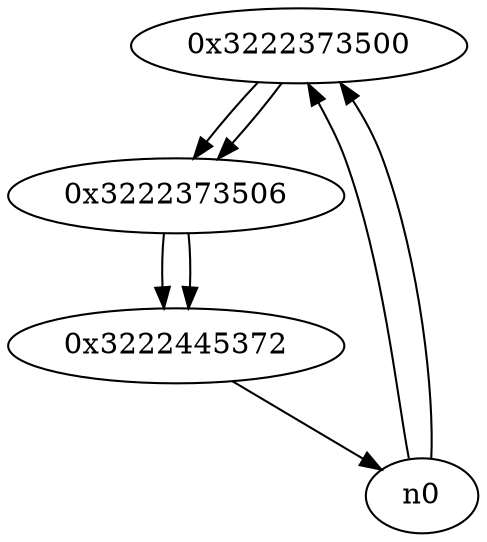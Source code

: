 digraph G{
/* nodes */
  n1 [label="0x3222373500"]
  n2 [label="0x3222373506"]
  n3 [label="0x3222445372"]
/* edges */
n1 -> n2;
n0 -> n1;
n0 -> n1;
n2 -> n3;
n1 -> n2;
n3 -> n0;
n2 -> n3;
}
